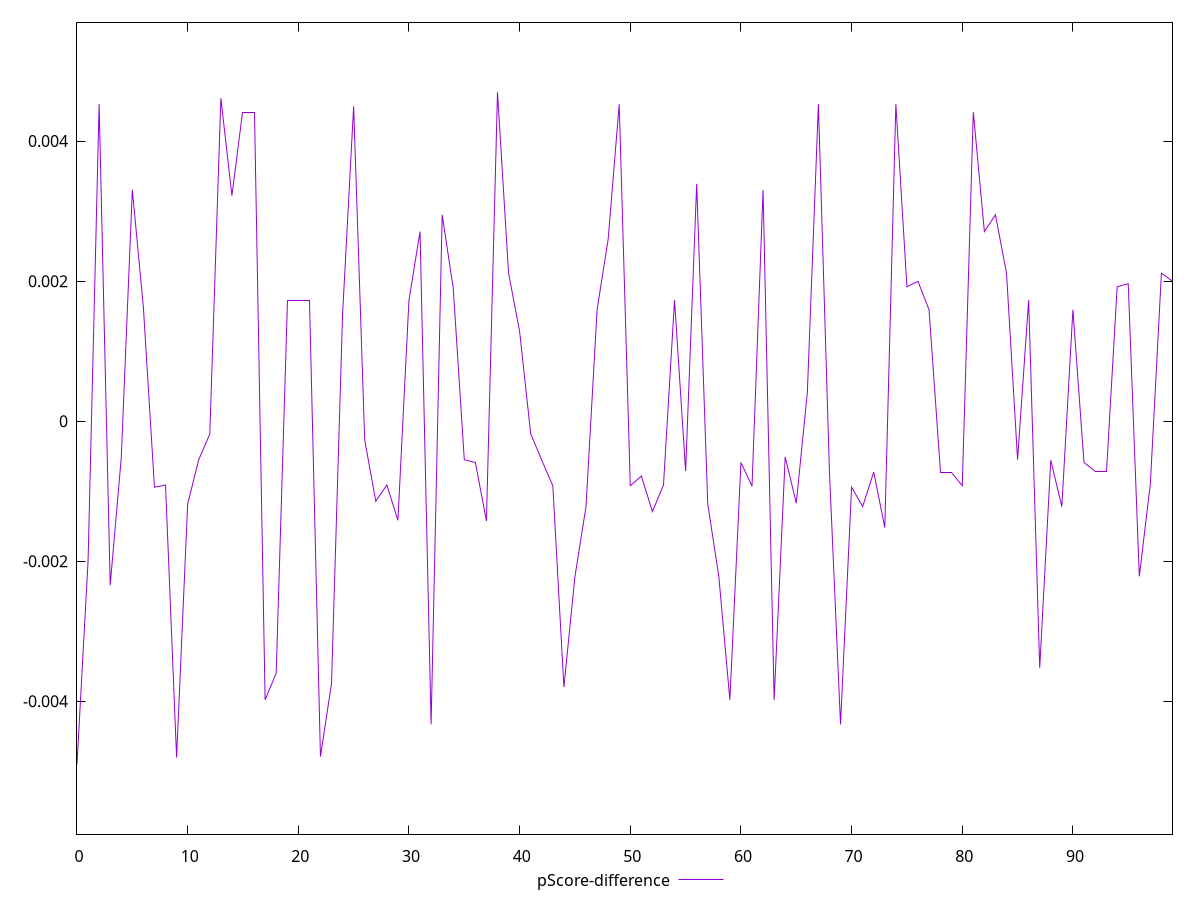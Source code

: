 reset

$pScoreDifference <<EOF
0 -0.004899372420633541
1 -0.001999144644548201
2 0.004527390979781387
3 -0.002343220680365854
4 -0.0005208649241367214
5 0.003303631647161298
6 0.001624614102371802
7 -0.0009438901317658788
8 -0.0009120970242754156
9 -0.004805411651223501
10 -0.0011826453012534488
11 -0.0005513138582491361
12 -0.0001849953153132411
13 0.004612492294698289
14 0.003220943976165902
15 0.004412586033410326
16 0.004412586033410326
17 -0.003980997862561564
18 -0.003600493447831976
19 0.0017291351819833656
20 0.0017291351819833656
21 0.0017291351819833656
22 -0.004790756749933123
23 -0.0037475106957173265
24 0.0015240737185416853
25 0.00449880134922076
26 -0.00026864047959418436
27 -0.0011443586884127832
28 -0.0009120970242754156
29 -0.001416866764104019
30 0.0017291351819833656
31 0.002708392733809628
32 -0.004331888147276253
33 0.0029467449219501285
34 0.0018999684587707177
35 -0.0005513138582491361
36 -0.0005905230904095227
37 -0.0014248813740298516
38 0.004697262054512152
39 0.0021144255200582496
40 0.0012794892173485506
41 -0.0001802552196972229
42 -0.0005579153520263169
43 -0.0009223452903426299
44 -0.0037982388045785243
45 -0.002217488298160819
46 -0.0012197437923773258
47 0.0015901228303398796
48 0.0025960879818498483
49 0.004527390979781387
50 -0.0009223452903426299
51 -0.0007843130598250703
52 -0.0012922711088780847
53 -0.0009136510544065501
54 0.0017291351819833656
55 -0.0007140565739378602
56 0.003390183728014806
57 -0.0011826453012534488
58 -0.002217488298160819
59 -0.003980997862561564
60 -0.0005905230904095227
61 -0.0009284591738615289
62 0.003303631647161298
63 -0.003980997862561564
64 -0.000510753912824069
65 -0.0011698929179594364
66 0.0004061116252459529
67 0.004527390979781387
68 -0.0007270031473287641
69 -0.004331888147276253
70 -0.0009438901317658788
71 -0.0012197437923773258
72 -0.0007270031473287641
73 -0.0015198690527941094
74 0.004527390979781387
75 0.0019194785917668877
76 0.0019974910604001472
77 0.0015901228303398796
78 -0.0007270031473287641
79 -0.0007270031473287641
80 -0.0009223452903426299
81 0.004412586033410326
82 0.002708392733809628
83 0.0029467449219501285
84 0.0021144255200582496
85 -0.0005513138582491361
86 0.0017291351819833656
87 -0.0035245051000448724
88 -0.0005579153520263169
89 -0.0012197437923773258
90 0.0015901228303398796
91 -0.0005905230904095227
92 -0.0007140565739378602
93 -0.0007140565739378602
94 0.0019194785917668877
95 0.001963526559123463
96 -0.002217488298160819
97 -0.0008922293320900998
98 0.0021144255200582496
99 0.0019974910604001472
EOF

set key outside below
set xrange [0:99]
set yrange [-0.005899372420633541:0.005697262054512152]
set trange [-0.005899372420633541:0.005697262054512152]
set terminal svg size 640, 500 enhanced background rgb 'white'
set output "report/report_00029_2021-02-24T13-36-40.390Z/cumulative-layout-shift/samples/music/pScore-difference/values.svg"

plot $pScoreDifference title "pScore-difference" with line

reset
